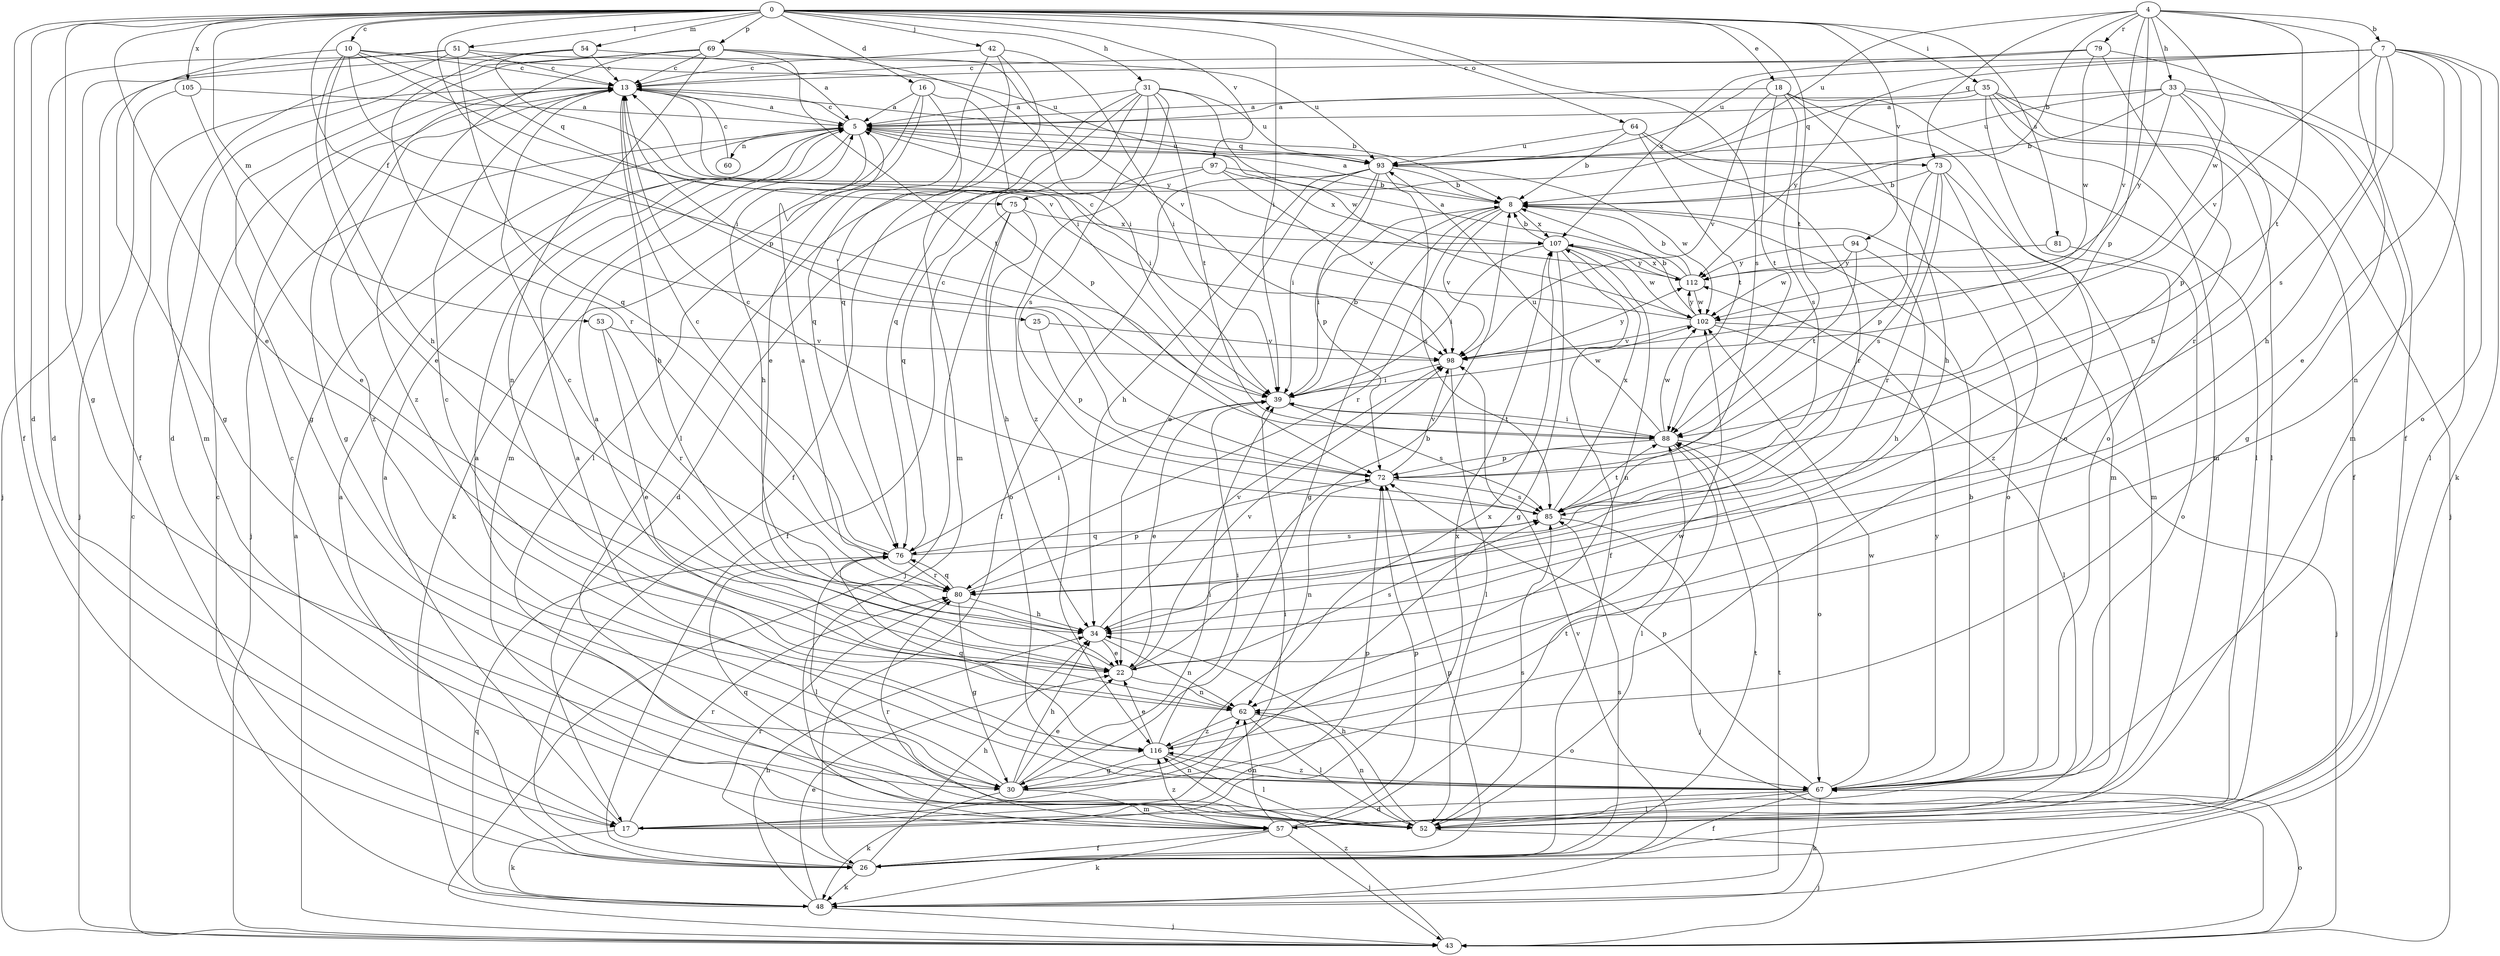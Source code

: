 strict digraph  {
0;
4;
5;
7;
8;
10;
13;
16;
17;
18;
22;
25;
26;
30;
31;
33;
34;
35;
39;
42;
43;
48;
51;
52;
53;
54;
57;
60;
62;
64;
67;
69;
72;
73;
75;
76;
79;
80;
81;
85;
88;
93;
94;
97;
98;
102;
105;
107;
112;
116;
0 -> 10  [label=c];
0 -> 16  [label=d];
0 -> 17  [label=d];
0 -> 18  [label=e];
0 -> 22  [label=e];
0 -> 25  [label=f];
0 -> 26  [label=f];
0 -> 30  [label=g];
0 -> 31  [label=h];
0 -> 35  [label=i];
0 -> 39  [label=i];
0 -> 42  [label=j];
0 -> 51  [label=l];
0 -> 53  [label=m];
0 -> 54  [label=m];
0 -> 64  [label=o];
0 -> 69  [label=p];
0 -> 72  [label=p];
0 -> 81  [label=s];
0 -> 85  [label=s];
0 -> 88  [label=t];
0 -> 94  [label=v];
0 -> 97  [label=v];
0 -> 105  [label=x];
4 -> 7  [label=b];
4 -> 8  [label=b];
4 -> 26  [label=f];
4 -> 33  [label=h];
4 -> 72  [label=p];
4 -> 73  [label=q];
4 -> 79  [label=r];
4 -> 88  [label=t];
4 -> 93  [label=u];
4 -> 98  [label=v];
4 -> 102  [label=w];
5 -> 13  [label=c];
5 -> 34  [label=h];
5 -> 39  [label=i];
5 -> 43  [label=j];
5 -> 48  [label=k];
5 -> 60  [label=n];
5 -> 73  [label=q];
5 -> 93  [label=u];
7 -> 13  [label=c];
7 -> 22  [label=e];
7 -> 34  [label=h];
7 -> 48  [label=k];
7 -> 62  [label=n];
7 -> 67  [label=o];
7 -> 75  [label=q];
7 -> 85  [label=s];
7 -> 93  [label=u];
7 -> 98  [label=v];
8 -> 5  [label=a];
8 -> 30  [label=g];
8 -> 39  [label=i];
8 -> 67  [label=o];
8 -> 80  [label=r];
8 -> 98  [label=v];
8 -> 107  [label=x];
10 -> 13  [label=c];
10 -> 22  [label=e];
10 -> 30  [label=g];
10 -> 34  [label=h];
10 -> 39  [label=i];
10 -> 75  [label=q];
10 -> 93  [label=u];
10 -> 98  [label=v];
13 -> 5  [label=a];
13 -> 8  [label=b];
13 -> 30  [label=g];
13 -> 34  [label=h];
13 -> 112  [label=y];
13 -> 116  [label=z];
16 -> 5  [label=a];
16 -> 52  [label=l];
16 -> 57  [label=m];
16 -> 72  [label=p];
16 -> 76  [label=q];
17 -> 5  [label=a];
17 -> 39  [label=i];
17 -> 48  [label=k];
17 -> 62  [label=n];
17 -> 72  [label=p];
17 -> 80  [label=r];
17 -> 107  [label=x];
18 -> 5  [label=a];
18 -> 34  [label=h];
18 -> 52  [label=l];
18 -> 67  [label=o];
18 -> 85  [label=s];
18 -> 88  [label=t];
18 -> 98  [label=v];
22 -> 8  [label=b];
22 -> 13  [label=c];
22 -> 62  [label=n];
22 -> 85  [label=s];
22 -> 98  [label=v];
25 -> 72  [label=p];
25 -> 98  [label=v];
26 -> 5  [label=a];
26 -> 34  [label=h];
26 -> 48  [label=k];
26 -> 72  [label=p];
26 -> 80  [label=r];
26 -> 85  [label=s];
26 -> 88  [label=t];
30 -> 5  [label=a];
30 -> 22  [label=e];
30 -> 34  [label=h];
30 -> 39  [label=i];
30 -> 48  [label=k];
30 -> 57  [label=m];
30 -> 107  [label=x];
31 -> 5  [label=a];
31 -> 26  [label=f];
31 -> 57  [label=m];
31 -> 76  [label=q];
31 -> 85  [label=s];
31 -> 88  [label=t];
31 -> 93  [label=u];
31 -> 102  [label=w];
31 -> 116  [label=z];
33 -> 5  [label=a];
33 -> 8  [label=b];
33 -> 30  [label=g];
33 -> 52  [label=l];
33 -> 72  [label=p];
33 -> 80  [label=r];
33 -> 93  [label=u];
33 -> 112  [label=y];
34 -> 22  [label=e];
34 -> 62  [label=n];
34 -> 98  [label=v];
35 -> 5  [label=a];
35 -> 26  [label=f];
35 -> 43  [label=j];
35 -> 52  [label=l];
35 -> 57  [label=m];
35 -> 67  [label=o];
35 -> 112  [label=y];
39 -> 8  [label=b];
39 -> 22  [label=e];
39 -> 85  [label=s];
39 -> 88  [label=t];
39 -> 102  [label=w];
42 -> 13  [label=c];
42 -> 22  [label=e];
42 -> 39  [label=i];
42 -> 52  [label=l];
42 -> 76  [label=q];
43 -> 5  [label=a];
43 -> 13  [label=c];
43 -> 67  [label=o];
43 -> 116  [label=z];
48 -> 13  [label=c];
48 -> 22  [label=e];
48 -> 34  [label=h];
48 -> 43  [label=j];
48 -> 76  [label=q];
48 -> 88  [label=t];
48 -> 98  [label=v];
51 -> 13  [label=c];
51 -> 17  [label=d];
51 -> 26  [label=f];
51 -> 57  [label=m];
51 -> 76  [label=q];
51 -> 93  [label=u];
52 -> 13  [label=c];
52 -> 34  [label=h];
52 -> 43  [label=j];
52 -> 62  [label=n];
52 -> 76  [label=q];
52 -> 85  [label=s];
53 -> 22  [label=e];
53 -> 80  [label=r];
53 -> 98  [label=v];
54 -> 5  [label=a];
54 -> 13  [label=c];
54 -> 39  [label=i];
54 -> 43  [label=j];
54 -> 80  [label=r];
57 -> 26  [label=f];
57 -> 43  [label=j];
57 -> 48  [label=k];
57 -> 62  [label=n];
57 -> 72  [label=p];
57 -> 80  [label=r];
57 -> 88  [label=t];
57 -> 116  [label=z];
60 -> 13  [label=c];
62 -> 5  [label=a];
62 -> 13  [label=c];
62 -> 52  [label=l];
62 -> 67  [label=o];
62 -> 116  [label=z];
64 -> 8  [label=b];
64 -> 57  [label=m];
64 -> 80  [label=r];
64 -> 88  [label=t];
64 -> 93  [label=u];
67 -> 5  [label=a];
67 -> 8  [label=b];
67 -> 17  [label=d];
67 -> 26  [label=f];
67 -> 48  [label=k];
67 -> 52  [label=l];
67 -> 72  [label=p];
67 -> 102  [label=w];
67 -> 112  [label=y];
67 -> 116  [label=z];
69 -> 13  [label=c];
69 -> 17  [label=d];
69 -> 30  [label=g];
69 -> 39  [label=i];
69 -> 62  [label=n];
69 -> 88  [label=t];
69 -> 98  [label=v];
69 -> 116  [label=z];
72 -> 13  [label=c];
72 -> 62  [label=n];
72 -> 85  [label=s];
72 -> 98  [label=v];
73 -> 8  [label=b];
73 -> 57  [label=m];
73 -> 72  [label=p];
73 -> 80  [label=r];
73 -> 85  [label=s];
73 -> 116  [label=z];
75 -> 26  [label=f];
75 -> 34  [label=h];
75 -> 43  [label=j];
75 -> 67  [label=o];
75 -> 107  [label=x];
76 -> 13  [label=c];
76 -> 39  [label=i];
76 -> 52  [label=l];
76 -> 80  [label=r];
76 -> 85  [label=s];
79 -> 13  [label=c];
79 -> 34  [label=h];
79 -> 57  [label=m];
79 -> 102  [label=w];
79 -> 107  [label=x];
80 -> 5  [label=a];
80 -> 30  [label=g];
80 -> 34  [label=h];
80 -> 72  [label=p];
80 -> 76  [label=q];
81 -> 67  [label=o];
81 -> 112  [label=y];
85 -> 13  [label=c];
85 -> 43  [label=j];
85 -> 76  [label=q];
85 -> 88  [label=t];
85 -> 107  [label=x];
88 -> 39  [label=i];
88 -> 52  [label=l];
88 -> 67  [label=o];
88 -> 72  [label=p];
88 -> 93  [label=u];
88 -> 102  [label=w];
93 -> 8  [label=b];
93 -> 22  [label=e];
93 -> 26  [label=f];
93 -> 34  [label=h];
93 -> 39  [label=i];
93 -> 72  [label=p];
93 -> 85  [label=s];
93 -> 102  [label=w];
94 -> 34  [label=h];
94 -> 88  [label=t];
94 -> 102  [label=w];
94 -> 112  [label=y];
97 -> 8  [label=b];
97 -> 17  [label=d];
97 -> 76  [label=q];
97 -> 98  [label=v];
97 -> 107  [label=x];
98 -> 39  [label=i];
98 -> 52  [label=l];
98 -> 112  [label=y];
102 -> 8  [label=b];
102 -> 13  [label=c];
102 -> 43  [label=j];
102 -> 52  [label=l];
102 -> 98  [label=v];
102 -> 112  [label=y];
105 -> 5  [label=a];
105 -> 22  [label=e];
105 -> 43  [label=j];
107 -> 8  [label=b];
107 -> 26  [label=f];
107 -> 30  [label=g];
107 -> 39  [label=i];
107 -> 62  [label=n];
107 -> 102  [label=w];
107 -> 112  [label=y];
112 -> 5  [label=a];
112 -> 8  [label=b];
112 -> 102  [label=w];
112 -> 107  [label=x];
116 -> 22  [label=e];
116 -> 30  [label=g];
116 -> 39  [label=i];
116 -> 52  [label=l];
116 -> 67  [label=o];
116 -> 76  [label=q];
116 -> 102  [label=w];
}
